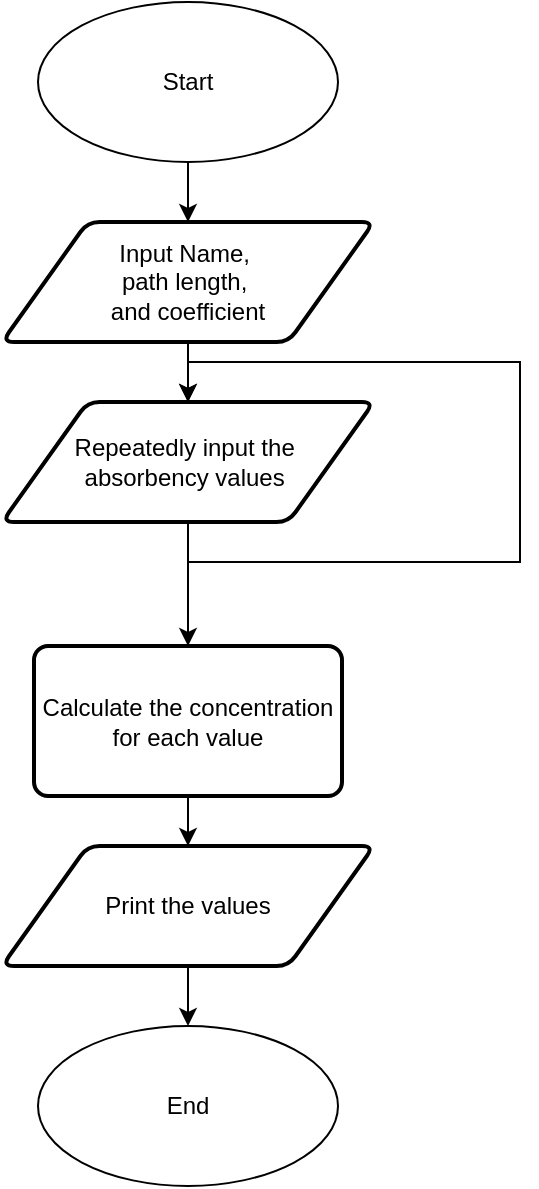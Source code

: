 <mxfile version="24.7.16">
  <diagram name="Page-1" id="6ZRZwa045F7b6_0qrQRd">
    <mxGraphModel dx="1461" dy="725" grid="1" gridSize="10" guides="1" tooltips="1" connect="1" arrows="1" fold="1" page="1" pageScale="1" pageWidth="850" pageHeight="1100" math="0" shadow="0">
      <root>
        <mxCell id="0" />
        <mxCell id="1" parent="0" />
        <mxCell id="Cc3nU6-B6ktecfyQw7j_-5" value="" style="edgeStyle=orthogonalEdgeStyle;rounded=0;orthogonalLoop=1;jettySize=auto;html=1;" edge="1" parent="1" source="Cc3nU6-B6ktecfyQw7j_-1" target="Cc3nU6-B6ktecfyQw7j_-2">
          <mxGeometry relative="1" as="geometry" />
        </mxCell>
        <mxCell id="Cc3nU6-B6ktecfyQw7j_-1" value="Start" style="ellipse;whiteSpace=wrap;html=1;" vertex="1" parent="1">
          <mxGeometry x="350" y="10" width="150" height="80" as="geometry" />
        </mxCell>
        <mxCell id="Cc3nU6-B6ktecfyQw7j_-11" value="" style="edgeStyle=orthogonalEdgeStyle;rounded=0;orthogonalLoop=1;jettySize=auto;html=1;" edge="1" parent="1" source="Cc3nU6-B6ktecfyQw7j_-2" target="Cc3nU6-B6ktecfyQw7j_-10">
          <mxGeometry relative="1" as="geometry" />
        </mxCell>
        <mxCell id="Cc3nU6-B6ktecfyQw7j_-2" value="Input Name,&amp;nbsp;&lt;div&gt;path length,&amp;nbsp;&lt;/div&gt;&lt;div&gt;and coefficient&lt;/div&gt;" style="shape=parallelogram;html=1;strokeWidth=2;perimeter=parallelogramPerimeter;whiteSpace=wrap;rounded=1;arcSize=12;size=0.23;" vertex="1" parent="1">
          <mxGeometry x="332" y="120" width="186" height="60" as="geometry" />
        </mxCell>
        <mxCell id="Cc3nU6-B6ktecfyQw7j_-7" value="" style="edgeStyle=orthogonalEdgeStyle;rounded=0;orthogonalLoop=1;jettySize=auto;html=1;" edge="1" parent="1" source="Cc3nU6-B6ktecfyQw7j_-3" target="Cc3nU6-B6ktecfyQw7j_-4">
          <mxGeometry relative="1" as="geometry" />
        </mxCell>
        <mxCell id="Cc3nU6-B6ktecfyQw7j_-3" value="Calculate the concentration for each value" style="rounded=1;whiteSpace=wrap;html=1;absoluteArcSize=1;arcSize=14;strokeWidth=2;" vertex="1" parent="1">
          <mxGeometry x="348" y="332" width="154" height="75" as="geometry" />
        </mxCell>
        <mxCell id="Cc3nU6-B6ktecfyQw7j_-9" value="" style="edgeStyle=orthogonalEdgeStyle;rounded=0;orthogonalLoop=1;jettySize=auto;html=1;" edge="1" parent="1" source="Cc3nU6-B6ktecfyQw7j_-4" target="Cc3nU6-B6ktecfyQw7j_-8">
          <mxGeometry relative="1" as="geometry" />
        </mxCell>
        <mxCell id="Cc3nU6-B6ktecfyQw7j_-4" value="Print the values" style="shape=parallelogram;html=1;strokeWidth=2;perimeter=parallelogramPerimeter;whiteSpace=wrap;rounded=1;arcSize=12;size=0.23;" vertex="1" parent="1">
          <mxGeometry x="332" y="432" width="186" height="60" as="geometry" />
        </mxCell>
        <mxCell id="Cc3nU6-B6ktecfyQw7j_-8" value="End" style="ellipse;whiteSpace=wrap;html=1;" vertex="1" parent="1">
          <mxGeometry x="350" y="522" width="150" height="80" as="geometry" />
        </mxCell>
        <mxCell id="Cc3nU6-B6ktecfyQw7j_-12" value="" style="edgeStyle=orthogonalEdgeStyle;rounded=0;orthogonalLoop=1;jettySize=auto;html=1;" edge="1" parent="1" source="Cc3nU6-B6ktecfyQw7j_-10" target="Cc3nU6-B6ktecfyQw7j_-3">
          <mxGeometry relative="1" as="geometry" />
        </mxCell>
        <mxCell id="Cc3nU6-B6ktecfyQw7j_-14" style="edgeStyle=orthogonalEdgeStyle;rounded=0;orthogonalLoop=1;jettySize=auto;html=1;entryX=0.5;entryY=0;entryDx=0;entryDy=0;" edge="1" parent="1" source="Cc3nU6-B6ktecfyQw7j_-10" target="Cc3nU6-B6ktecfyQw7j_-10">
          <mxGeometry relative="1" as="geometry">
            <mxPoint x="570" y="190" as="targetPoint" />
            <Array as="points">
              <mxPoint x="425" y="290" />
              <mxPoint x="591" y="290" />
              <mxPoint x="591" y="190" />
              <mxPoint x="425" y="190" />
            </Array>
          </mxGeometry>
        </mxCell>
        <mxCell id="Cc3nU6-B6ktecfyQw7j_-10" value="Repeatedly input the&amp;nbsp;&lt;div&gt;absorbency values&amp;nbsp;&lt;/div&gt;" style="shape=parallelogram;html=1;strokeWidth=2;perimeter=parallelogramPerimeter;whiteSpace=wrap;rounded=1;arcSize=12;size=0.23;" vertex="1" parent="1">
          <mxGeometry x="332" y="210" width="186" height="60" as="geometry" />
        </mxCell>
      </root>
    </mxGraphModel>
  </diagram>
</mxfile>
